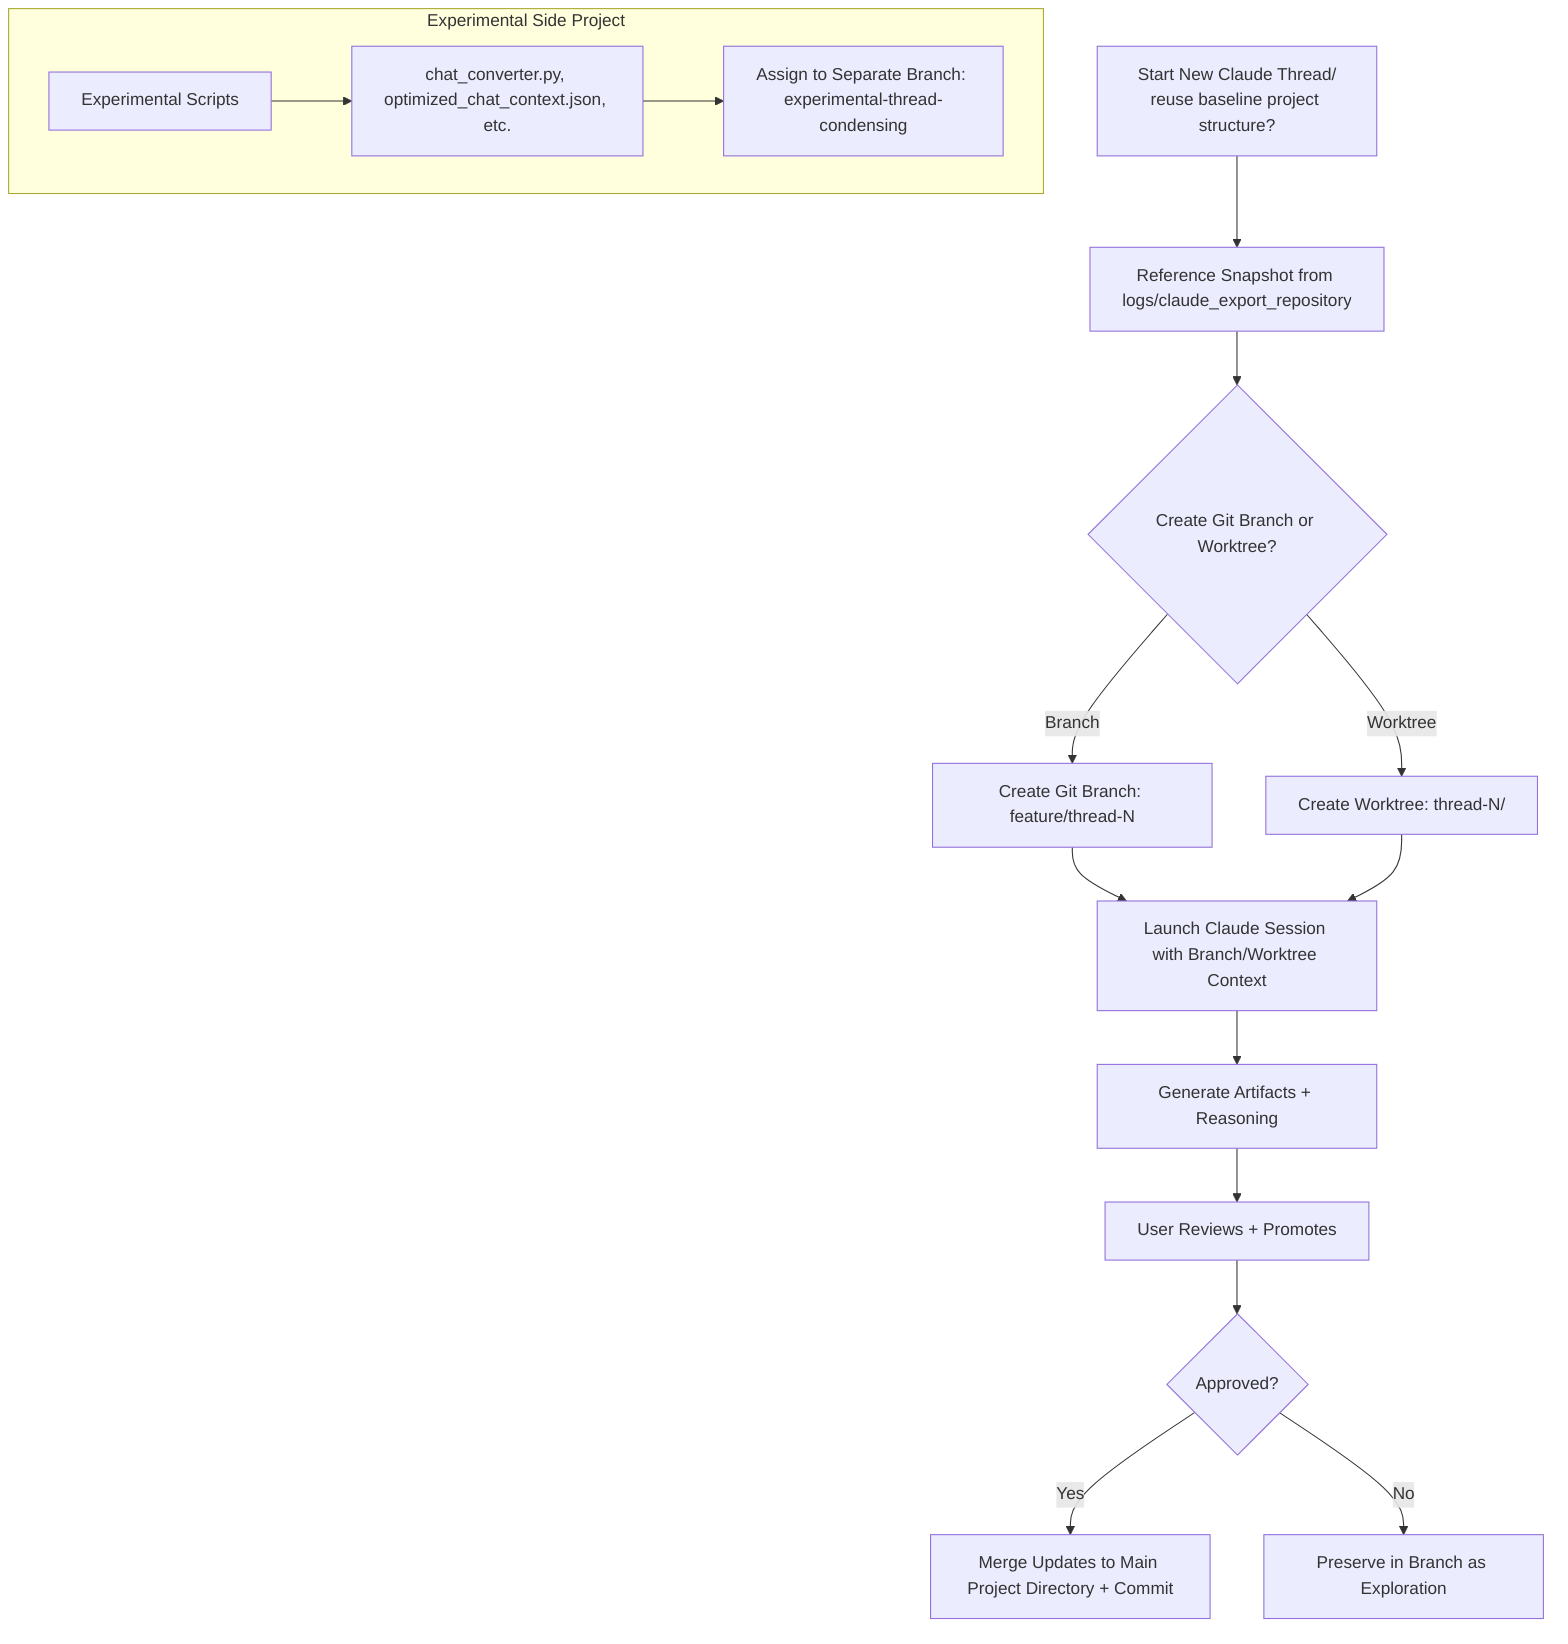 flowchart TD
    A[Start New Claude Thread/<br/>reuse baseline project structure?] --> B[Reference Snapshot from logs/claude_export_repository]
    B --> C{Create Git Branch or Worktree?}
    C -->|Branch| D1[Create Git Branch: feature/thread-N]
    C -->|Worktree| D2[Create Worktree: thread-N/]
    D1 & D2 --> E[Launch Claude Session with Branch/Worktree Context]
    E --> F[Generate Artifacts + Reasoning]
    F --> G[User Reviews + Promotes]
    G --> H{Approved?}
    H -->|Yes| I[Merge Updates to Main Project Directory + Commit]
    H -->|No| J[Preserve in Branch as Exploration]

    subgraph Secondary Project [Experimental Side Project]
        K[Experimental Scripts]
        K --> L[chat_converter.py, optimized_chat_context.json, etc.]
        L --> M[Assign to Separate Branch: experimental-thread-condensing]
    end